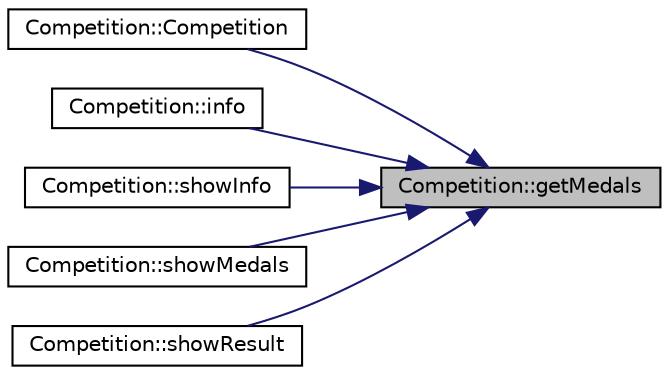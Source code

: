 digraph "Competition::getMedals"
{
 // LATEX_PDF_SIZE
  edge [fontname="Helvetica",fontsize="10",labelfontname="Helvetica",labelfontsize="10"];
  node [fontname="Helvetica",fontsize="10",shape=record];
  rankdir="RL";
  Node1 [label="Competition::getMedals",height=0.2,width=0.4,color="black", fillcolor="grey75", style="filled", fontcolor="black",tooltip=" "];
  Node1 -> Node2 [dir="back",color="midnightblue",fontsize="10",style="solid",fontname="Helvetica"];
  Node2 [label="Competition::Competition",height=0.2,width=0.4,color="black", fillcolor="white", style="filled",URL="$class_competition.html#ac3a5056a180253809640e9bd1907efdf",tooltip=" "];
  Node1 -> Node3 [dir="back",color="midnightblue",fontsize="10",style="solid",fontname="Helvetica"];
  Node3 [label="Competition::info",height=0.2,width=0.4,color="black", fillcolor="white", style="filled",URL="$class_competition.html#a79d64ab7008f0d71568f96a19255c8f6",tooltip=" "];
  Node1 -> Node4 [dir="back",color="midnightblue",fontsize="10",style="solid",fontname="Helvetica"];
  Node4 [label="Competition::showInfo",height=0.2,width=0.4,color="black", fillcolor="white", style="filled",URL="$class_competition.html#a226436f2cfb07e525a7850e68d703858",tooltip=" "];
  Node1 -> Node5 [dir="back",color="midnightblue",fontsize="10",style="solid",fontname="Helvetica"];
  Node5 [label="Competition::showMedals",height=0.2,width=0.4,color="black", fillcolor="white", style="filled",URL="$class_competition.html#ab1f094b01f42bf6a2b8c89abc62ed181",tooltip=" "];
  Node1 -> Node6 [dir="back",color="midnightblue",fontsize="10",style="solid",fontname="Helvetica"];
  Node6 [label="Competition::showResult",height=0.2,width=0.4,color="black", fillcolor="white", style="filled",URL="$class_competition.html#adcb288ddfa2c33b785b8ebc2a20d3381",tooltip=" "];
}
